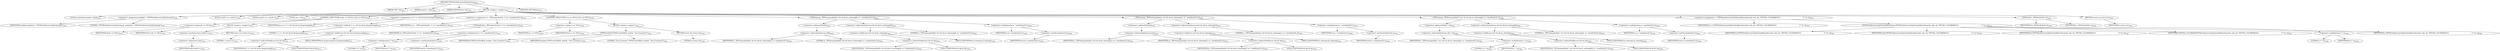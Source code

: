 digraph "TIFFWriteDirectoryTagColormap" {  
"69289" [label = <(METHOD,TIFFWriteDirectoryTagColormap)<SUB>2025</SUB>> ]
"69290" [label = <(PARAM,TIFF *tif)<SUB>2025</SUB>> ]
"69291" [label = <(PARAM,uint32_t *ndir)<SUB>2025</SUB>> ]
"69292" [label = <(PARAM,TIFFDirEntry *dir)<SUB>2026</SUB>> ]
"69293" [label = <(BLOCK,&lt;empty&gt;,&lt;empty&gt;)<SUB>2027</SUB>> ]
"69294" [label = <(LOCAL,constchar[] module: char[])<SUB>2028</SUB>> ]
"69295" [label = <(&lt;operator&gt;.assignment,module[] = &quot;TIFFWriteDirectoryTagColormap&quot;)<SUB>2028</SUB>> ]
"69296" [label = <(IDENTIFIER,module,module[] = &quot;TIFFWriteDirectoryTagColormap&quot;)<SUB>2028</SUB>> ]
"69297" [label = <(LITERAL,&quot;TIFFWriteDirectoryTagColormap&quot;,module[] = &quot;TIFFWriteDirectoryTagColormap&quot;)<SUB>2028</SUB>> ]
"69298" [label = <(LOCAL,uint32_t m: uint32_t)<SUB>2029</SUB>> ]
"69299" [label = <(LOCAL,uint16_t* n: uint16_t)<SUB>2030</SUB>> ]
"69300" [label = <(LOCAL,int o: int)<SUB>2031</SUB>> ]
"69301" [label = <(CONTROL_STRUCTURE,if (dir == NULL),if (dir == NULL))<SUB>2032</SUB>> ]
"69302" [label = <(&lt;operator&gt;.equals,dir == NULL)<SUB>2032</SUB>> ]
"69303" [label = <(IDENTIFIER,dir,dir == NULL)<SUB>2032</SUB>> ]
"69304" [label = <(IDENTIFIER,NULL,dir == NULL)<SUB>2032</SUB>> ]
"69305" [label = <(BLOCK,&lt;empty&gt;,&lt;empty&gt;)<SUB>2033</SUB>> ]
"69306" [label = <(&lt;operator&gt;.postIncrement,(*ndir)++)<SUB>2034</SUB>> ]
"69307" [label = <(&lt;operator&gt;.indirection,*ndir)<SUB>2034</SUB>> ]
"69308" [label = <(IDENTIFIER,ndir,(*ndir)++)<SUB>2034</SUB>> ]
"69309" [label = <(RETURN,return (1);,return (1);)<SUB>2035</SUB>> ]
"69310" [label = <(LITERAL,1,return (1);)<SUB>2035</SUB>> ]
"69311" [label = <(&lt;operator&gt;.assignment,m = (1 &lt;&lt; tif-&gt;tif_dir.td_bitspersample))<SUB>2037</SUB>> ]
"69312" [label = <(IDENTIFIER,m,m = (1 &lt;&lt; tif-&gt;tif_dir.td_bitspersample))<SUB>2037</SUB>> ]
"69313" [label = <(&lt;operator&gt;.shiftLeft,1 &lt;&lt; tif-&gt;tif_dir.td_bitspersample)<SUB>2037</SUB>> ]
"69314" [label = <(LITERAL,1,1 &lt;&lt; tif-&gt;tif_dir.td_bitspersample)<SUB>2037</SUB>> ]
"69315" [label = <(&lt;operator&gt;.fieldAccess,tif-&gt;tif_dir.td_bitspersample)<SUB>2037</SUB>> ]
"69316" [label = <(&lt;operator&gt;.indirectFieldAccess,tif-&gt;tif_dir)<SUB>2037</SUB>> ]
"69317" [label = <(IDENTIFIER,tif,1 &lt;&lt; tif-&gt;tif_dir.td_bitspersample)<SUB>2037</SUB>> ]
"69318" [label = <(FIELD_IDENTIFIER,tif_dir,tif_dir)<SUB>2037</SUB>> ]
"69319" [label = <(FIELD_IDENTIFIER,td_bitspersample,td_bitspersample)<SUB>2037</SUB>> ]
"69320" [label = <(&lt;operator&gt;.assignment,n = _TIFFmallocExt(tif, 3 * m * sizeof(uint16_t)))<SUB>2038</SUB>> ]
"69321" [label = <(IDENTIFIER,n,n = _TIFFmallocExt(tif, 3 * m * sizeof(uint16_t)))<SUB>2038</SUB>> ]
"69322" [label = <(_TIFFmallocExt,_TIFFmallocExt(tif, 3 * m * sizeof(uint16_t)))<SUB>2038</SUB>> ]
"69323" [label = <(IDENTIFIER,tif,_TIFFmallocExt(tif, 3 * m * sizeof(uint16_t)))<SUB>2038</SUB>> ]
"69324" [label = <(&lt;operator&gt;.multiplication,3 * m * sizeof(uint16_t))<SUB>2038</SUB>> ]
"69325" [label = <(&lt;operator&gt;.multiplication,3 * m)<SUB>2038</SUB>> ]
"69326" [label = <(LITERAL,3,3 * m)<SUB>2038</SUB>> ]
"69327" [label = <(IDENTIFIER,m,3 * m)<SUB>2038</SUB>> ]
"69328" [label = <(&lt;operator&gt;.sizeOf,sizeof(uint16_t))<SUB>2038</SUB>> ]
"69329" [label = <(IDENTIFIER,uint16_t,sizeof(uint16_t))<SUB>2038</SUB>> ]
"69330" [label = <(CONTROL_STRUCTURE,if (n == NULL),if (n == NULL))<SUB>2039</SUB>> ]
"69331" [label = <(&lt;operator&gt;.equals,n == NULL)<SUB>2039</SUB>> ]
"69332" [label = <(IDENTIFIER,n,n == NULL)<SUB>2039</SUB>> ]
"69333" [label = <(IDENTIFIER,NULL,n == NULL)<SUB>2039</SUB>> ]
"69334" [label = <(BLOCK,&lt;empty&gt;,&lt;empty&gt;)<SUB>2040</SUB>> ]
"69335" [label = <(TIFFErrorExtR,TIFFErrorExtR(tif, module, &quot;Out of memory&quot;))<SUB>2041</SUB>> ]
"69336" [label = <(IDENTIFIER,tif,TIFFErrorExtR(tif, module, &quot;Out of memory&quot;))<SUB>2041</SUB>> ]
"69337" [label = <(IDENTIFIER,module,TIFFErrorExtR(tif, module, &quot;Out of memory&quot;))<SUB>2041</SUB>> ]
"69338" [label = <(LITERAL,&quot;Out of memory&quot;,TIFFErrorExtR(tif, module, &quot;Out of memory&quot;))<SUB>2041</SUB>> ]
"69339" [label = <(RETURN,return (0);,return (0);)<SUB>2042</SUB>> ]
"69340" [label = <(LITERAL,0,return (0);)<SUB>2042</SUB>> ]
"69341" [label = <(_TIFFmemcpy,_TIFFmemcpy(&amp;n[0], tif-&gt;tif_dir.td_colormap[0], m * sizeof(uint16_t)))<SUB>2044</SUB>> ]
"69342" [label = <(&lt;operator&gt;.addressOf,&amp;n[0])<SUB>2044</SUB>> ]
"69343" [label = <(&lt;operator&gt;.indirectIndexAccess,n[0])<SUB>2044</SUB>> ]
"69344" [label = <(IDENTIFIER,n,_TIFFmemcpy(&amp;n[0], tif-&gt;tif_dir.td_colormap[0], m * sizeof(uint16_t)))<SUB>2044</SUB>> ]
"69345" [label = <(LITERAL,0,_TIFFmemcpy(&amp;n[0], tif-&gt;tif_dir.td_colormap[0], m * sizeof(uint16_t)))<SUB>2044</SUB>> ]
"69346" [label = <(&lt;operator&gt;.indirectIndexAccess,tif-&gt;tif_dir.td_colormap[0])<SUB>2044</SUB>> ]
"69347" [label = <(&lt;operator&gt;.fieldAccess,tif-&gt;tif_dir.td_colormap)<SUB>2044</SUB>> ]
"69348" [label = <(&lt;operator&gt;.indirectFieldAccess,tif-&gt;tif_dir)<SUB>2044</SUB>> ]
"69349" [label = <(IDENTIFIER,tif,_TIFFmemcpy(&amp;n[0], tif-&gt;tif_dir.td_colormap[0], m * sizeof(uint16_t)))<SUB>2044</SUB>> ]
"69350" [label = <(FIELD_IDENTIFIER,tif_dir,tif_dir)<SUB>2044</SUB>> ]
"69351" [label = <(FIELD_IDENTIFIER,td_colormap,td_colormap)<SUB>2044</SUB>> ]
"69352" [label = <(LITERAL,0,_TIFFmemcpy(&amp;n[0], tif-&gt;tif_dir.td_colormap[0], m * sizeof(uint16_t)))<SUB>2044</SUB>> ]
"69353" [label = <(&lt;operator&gt;.multiplication,m * sizeof(uint16_t))<SUB>2044</SUB>> ]
"69354" [label = <(IDENTIFIER,m,m * sizeof(uint16_t))<SUB>2044</SUB>> ]
"69355" [label = <(&lt;operator&gt;.sizeOf,sizeof(uint16_t))<SUB>2044</SUB>> ]
"69356" [label = <(IDENTIFIER,uint16_t,sizeof(uint16_t))<SUB>2044</SUB>> ]
"69357" [label = <(_TIFFmemcpy,_TIFFmemcpy(&amp;n[m], tif-&gt;tif_dir.td_colormap[1], m * sizeof(uint16_t)))<SUB>2045</SUB>> ]
"69358" [label = <(&lt;operator&gt;.addressOf,&amp;n[m])<SUB>2045</SUB>> ]
"69359" [label = <(&lt;operator&gt;.indirectIndexAccess,n[m])<SUB>2045</SUB>> ]
"69360" [label = <(IDENTIFIER,n,_TIFFmemcpy(&amp;n[m], tif-&gt;tif_dir.td_colormap[1], m * sizeof(uint16_t)))<SUB>2045</SUB>> ]
"69361" [label = <(IDENTIFIER,m,_TIFFmemcpy(&amp;n[m], tif-&gt;tif_dir.td_colormap[1], m * sizeof(uint16_t)))<SUB>2045</SUB>> ]
"69362" [label = <(&lt;operator&gt;.indirectIndexAccess,tif-&gt;tif_dir.td_colormap[1])<SUB>2045</SUB>> ]
"69363" [label = <(&lt;operator&gt;.fieldAccess,tif-&gt;tif_dir.td_colormap)<SUB>2045</SUB>> ]
"69364" [label = <(&lt;operator&gt;.indirectFieldAccess,tif-&gt;tif_dir)<SUB>2045</SUB>> ]
"69365" [label = <(IDENTIFIER,tif,_TIFFmemcpy(&amp;n[m], tif-&gt;tif_dir.td_colormap[1], m * sizeof(uint16_t)))<SUB>2045</SUB>> ]
"69366" [label = <(FIELD_IDENTIFIER,tif_dir,tif_dir)<SUB>2045</SUB>> ]
"69367" [label = <(FIELD_IDENTIFIER,td_colormap,td_colormap)<SUB>2045</SUB>> ]
"69368" [label = <(LITERAL,1,_TIFFmemcpy(&amp;n[m], tif-&gt;tif_dir.td_colormap[1], m * sizeof(uint16_t)))<SUB>2045</SUB>> ]
"69369" [label = <(&lt;operator&gt;.multiplication,m * sizeof(uint16_t))<SUB>2045</SUB>> ]
"69370" [label = <(IDENTIFIER,m,m * sizeof(uint16_t))<SUB>2045</SUB>> ]
"69371" [label = <(&lt;operator&gt;.sizeOf,sizeof(uint16_t))<SUB>2045</SUB>> ]
"69372" [label = <(IDENTIFIER,uint16_t,sizeof(uint16_t))<SUB>2045</SUB>> ]
"69373" [label = <(_TIFFmemcpy,_TIFFmemcpy(&amp;n[2 * m], tif-&gt;tif_dir.td_colormap[2], m * sizeof(uint16_t)))<SUB>2046</SUB>> ]
"69374" [label = <(&lt;operator&gt;.addressOf,&amp;n[2 * m])<SUB>2046</SUB>> ]
"69375" [label = <(&lt;operator&gt;.indirectIndexAccess,n[2 * m])<SUB>2046</SUB>> ]
"69376" [label = <(IDENTIFIER,n,_TIFFmemcpy(&amp;n[2 * m], tif-&gt;tif_dir.td_colormap[2], m * sizeof(uint16_t)))<SUB>2046</SUB>> ]
"69377" [label = <(&lt;operator&gt;.multiplication,2 * m)<SUB>2046</SUB>> ]
"69378" [label = <(LITERAL,2,2 * m)<SUB>2046</SUB>> ]
"69379" [label = <(IDENTIFIER,m,2 * m)<SUB>2046</SUB>> ]
"69380" [label = <(&lt;operator&gt;.indirectIndexAccess,tif-&gt;tif_dir.td_colormap[2])<SUB>2046</SUB>> ]
"69381" [label = <(&lt;operator&gt;.fieldAccess,tif-&gt;tif_dir.td_colormap)<SUB>2046</SUB>> ]
"69382" [label = <(&lt;operator&gt;.indirectFieldAccess,tif-&gt;tif_dir)<SUB>2046</SUB>> ]
"69383" [label = <(IDENTIFIER,tif,_TIFFmemcpy(&amp;n[2 * m], tif-&gt;tif_dir.td_colormap[2], m * sizeof(uint16_t)))<SUB>2046</SUB>> ]
"69384" [label = <(FIELD_IDENTIFIER,tif_dir,tif_dir)<SUB>2046</SUB>> ]
"69385" [label = <(FIELD_IDENTIFIER,td_colormap,td_colormap)<SUB>2046</SUB>> ]
"69386" [label = <(LITERAL,2,_TIFFmemcpy(&amp;n[2 * m], tif-&gt;tif_dir.td_colormap[2], m * sizeof(uint16_t)))<SUB>2046</SUB>> ]
"69387" [label = <(&lt;operator&gt;.multiplication,m * sizeof(uint16_t))<SUB>2046</SUB>> ]
"69388" [label = <(IDENTIFIER,m,m * sizeof(uint16_t))<SUB>2046</SUB>> ]
"69389" [label = <(&lt;operator&gt;.sizeOf,sizeof(uint16_t))<SUB>2046</SUB>> ]
"69390" [label = <(IDENTIFIER,uint16_t,sizeof(uint16_t))<SUB>2046</SUB>> ]
"69391" [label = <(&lt;operator&gt;.assignment,o = TIFFWriteDirectoryTagCheckedShortArray(tif, ndir, dir, TIFFTAG_COLORMAP,\012                                               3 * m, n))<SUB>2047</SUB>> ]
"69392" [label = <(IDENTIFIER,o,o = TIFFWriteDirectoryTagCheckedShortArray(tif, ndir, dir, TIFFTAG_COLORMAP,\012                                               3 * m, n))<SUB>2047</SUB>> ]
"69393" [label = <(TIFFWriteDirectoryTagCheckedShortArray,TIFFWriteDirectoryTagCheckedShortArray(tif, ndir, dir, TIFFTAG_COLORMAP,\012                                               3 * m, n))<SUB>2047</SUB>> ]
"69394" [label = <(IDENTIFIER,tif,TIFFWriteDirectoryTagCheckedShortArray(tif, ndir, dir, TIFFTAG_COLORMAP,\012                                               3 * m, n))<SUB>2047</SUB>> ]
"69395" [label = <(IDENTIFIER,ndir,TIFFWriteDirectoryTagCheckedShortArray(tif, ndir, dir, TIFFTAG_COLORMAP,\012                                               3 * m, n))<SUB>2047</SUB>> ]
"69396" [label = <(IDENTIFIER,dir,TIFFWriteDirectoryTagCheckedShortArray(tif, ndir, dir, TIFFTAG_COLORMAP,\012                                               3 * m, n))<SUB>2047</SUB>> ]
"69397" [label = <(IDENTIFIER,TIFFTAG_COLORMAP,TIFFWriteDirectoryTagCheckedShortArray(tif, ndir, dir, TIFFTAG_COLORMAP,\012                                               3 * m, n))<SUB>2047</SUB>> ]
"69398" [label = <(&lt;operator&gt;.multiplication,3 * m)<SUB>2048</SUB>> ]
"69399" [label = <(LITERAL,3,3 * m)<SUB>2048</SUB>> ]
"69400" [label = <(IDENTIFIER,m,3 * m)<SUB>2048</SUB>> ]
"69401" [label = <(IDENTIFIER,n,TIFFWriteDirectoryTagCheckedShortArray(tif, ndir, dir, TIFFTAG_COLORMAP,\012                                               3 * m, n))<SUB>2048</SUB>> ]
"69402" [label = <(_TIFFfreeExt,_TIFFfreeExt(tif, n))<SUB>2049</SUB>> ]
"69403" [label = <(IDENTIFIER,tif,_TIFFfreeExt(tif, n))<SUB>2049</SUB>> ]
"69404" [label = <(IDENTIFIER,n,_TIFFfreeExt(tif, n))<SUB>2049</SUB>> ]
"69405" [label = <(RETURN,return (o);,return (o);)<SUB>2050</SUB>> ]
"69406" [label = <(IDENTIFIER,o,return (o);)<SUB>2050</SUB>> ]
"69407" [label = <(METHOD_RETURN,int)<SUB>2025</SUB>> ]
  "69289" -> "69290" 
  "69289" -> "69291" 
  "69289" -> "69292" 
  "69289" -> "69293" 
  "69289" -> "69407" 
  "69293" -> "69294" 
  "69293" -> "69295" 
  "69293" -> "69298" 
  "69293" -> "69299" 
  "69293" -> "69300" 
  "69293" -> "69301" 
  "69293" -> "69311" 
  "69293" -> "69320" 
  "69293" -> "69330" 
  "69293" -> "69341" 
  "69293" -> "69357" 
  "69293" -> "69373" 
  "69293" -> "69391" 
  "69293" -> "69402" 
  "69293" -> "69405" 
  "69295" -> "69296" 
  "69295" -> "69297" 
  "69301" -> "69302" 
  "69301" -> "69305" 
  "69302" -> "69303" 
  "69302" -> "69304" 
  "69305" -> "69306" 
  "69305" -> "69309" 
  "69306" -> "69307" 
  "69307" -> "69308" 
  "69309" -> "69310" 
  "69311" -> "69312" 
  "69311" -> "69313" 
  "69313" -> "69314" 
  "69313" -> "69315" 
  "69315" -> "69316" 
  "69315" -> "69319" 
  "69316" -> "69317" 
  "69316" -> "69318" 
  "69320" -> "69321" 
  "69320" -> "69322" 
  "69322" -> "69323" 
  "69322" -> "69324" 
  "69324" -> "69325" 
  "69324" -> "69328" 
  "69325" -> "69326" 
  "69325" -> "69327" 
  "69328" -> "69329" 
  "69330" -> "69331" 
  "69330" -> "69334" 
  "69331" -> "69332" 
  "69331" -> "69333" 
  "69334" -> "69335" 
  "69334" -> "69339" 
  "69335" -> "69336" 
  "69335" -> "69337" 
  "69335" -> "69338" 
  "69339" -> "69340" 
  "69341" -> "69342" 
  "69341" -> "69346" 
  "69341" -> "69353" 
  "69342" -> "69343" 
  "69343" -> "69344" 
  "69343" -> "69345" 
  "69346" -> "69347" 
  "69346" -> "69352" 
  "69347" -> "69348" 
  "69347" -> "69351" 
  "69348" -> "69349" 
  "69348" -> "69350" 
  "69353" -> "69354" 
  "69353" -> "69355" 
  "69355" -> "69356" 
  "69357" -> "69358" 
  "69357" -> "69362" 
  "69357" -> "69369" 
  "69358" -> "69359" 
  "69359" -> "69360" 
  "69359" -> "69361" 
  "69362" -> "69363" 
  "69362" -> "69368" 
  "69363" -> "69364" 
  "69363" -> "69367" 
  "69364" -> "69365" 
  "69364" -> "69366" 
  "69369" -> "69370" 
  "69369" -> "69371" 
  "69371" -> "69372" 
  "69373" -> "69374" 
  "69373" -> "69380" 
  "69373" -> "69387" 
  "69374" -> "69375" 
  "69375" -> "69376" 
  "69375" -> "69377" 
  "69377" -> "69378" 
  "69377" -> "69379" 
  "69380" -> "69381" 
  "69380" -> "69386" 
  "69381" -> "69382" 
  "69381" -> "69385" 
  "69382" -> "69383" 
  "69382" -> "69384" 
  "69387" -> "69388" 
  "69387" -> "69389" 
  "69389" -> "69390" 
  "69391" -> "69392" 
  "69391" -> "69393" 
  "69393" -> "69394" 
  "69393" -> "69395" 
  "69393" -> "69396" 
  "69393" -> "69397" 
  "69393" -> "69398" 
  "69393" -> "69401" 
  "69398" -> "69399" 
  "69398" -> "69400" 
  "69402" -> "69403" 
  "69402" -> "69404" 
  "69405" -> "69406" 
}
